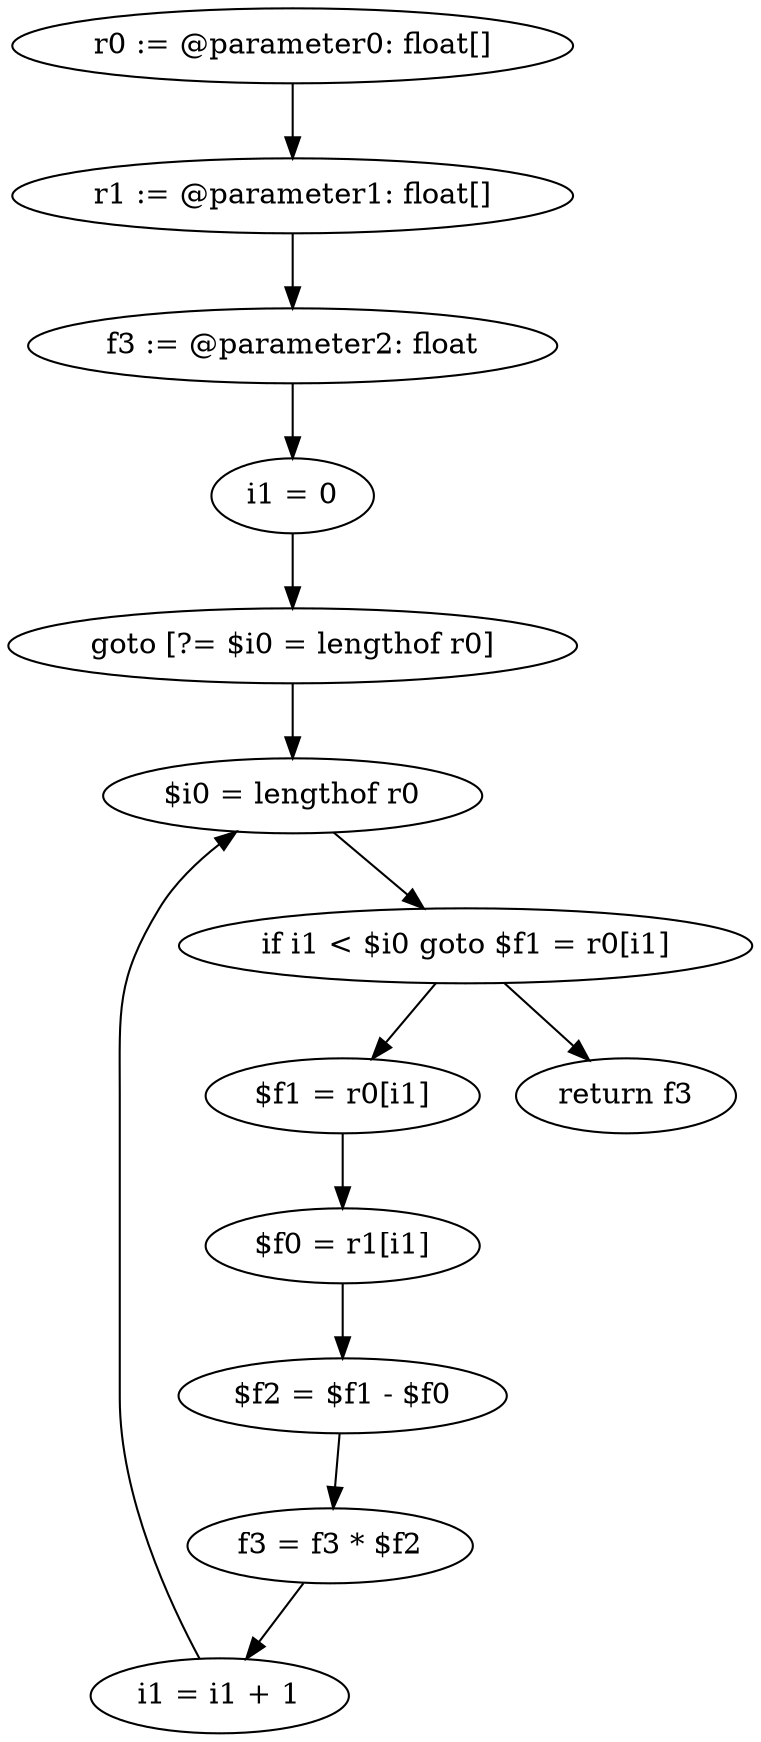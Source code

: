 digraph "unitGraph" {
    "r0 := @parameter0: float[]"
    "r1 := @parameter1: float[]"
    "f3 := @parameter2: float"
    "i1 = 0"
    "goto [?= $i0 = lengthof r0]"
    "$f1 = r0[i1]"
    "$f0 = r1[i1]"
    "$f2 = $f1 - $f0"
    "f3 = f3 * $f2"
    "i1 = i1 + 1"
    "$i0 = lengthof r0"
    "if i1 < $i0 goto $f1 = r0[i1]"
    "return f3"
    "r0 := @parameter0: float[]"->"r1 := @parameter1: float[]";
    "r1 := @parameter1: float[]"->"f3 := @parameter2: float";
    "f3 := @parameter2: float"->"i1 = 0";
    "i1 = 0"->"goto [?= $i0 = lengthof r0]";
    "goto [?= $i0 = lengthof r0]"->"$i0 = lengthof r0";
    "$f1 = r0[i1]"->"$f0 = r1[i1]";
    "$f0 = r1[i1]"->"$f2 = $f1 - $f0";
    "$f2 = $f1 - $f0"->"f3 = f3 * $f2";
    "f3 = f3 * $f2"->"i1 = i1 + 1";
    "i1 = i1 + 1"->"$i0 = lengthof r0";
    "$i0 = lengthof r0"->"if i1 < $i0 goto $f1 = r0[i1]";
    "if i1 < $i0 goto $f1 = r0[i1]"->"return f3";
    "if i1 < $i0 goto $f1 = r0[i1]"->"$f1 = r0[i1]";
}
